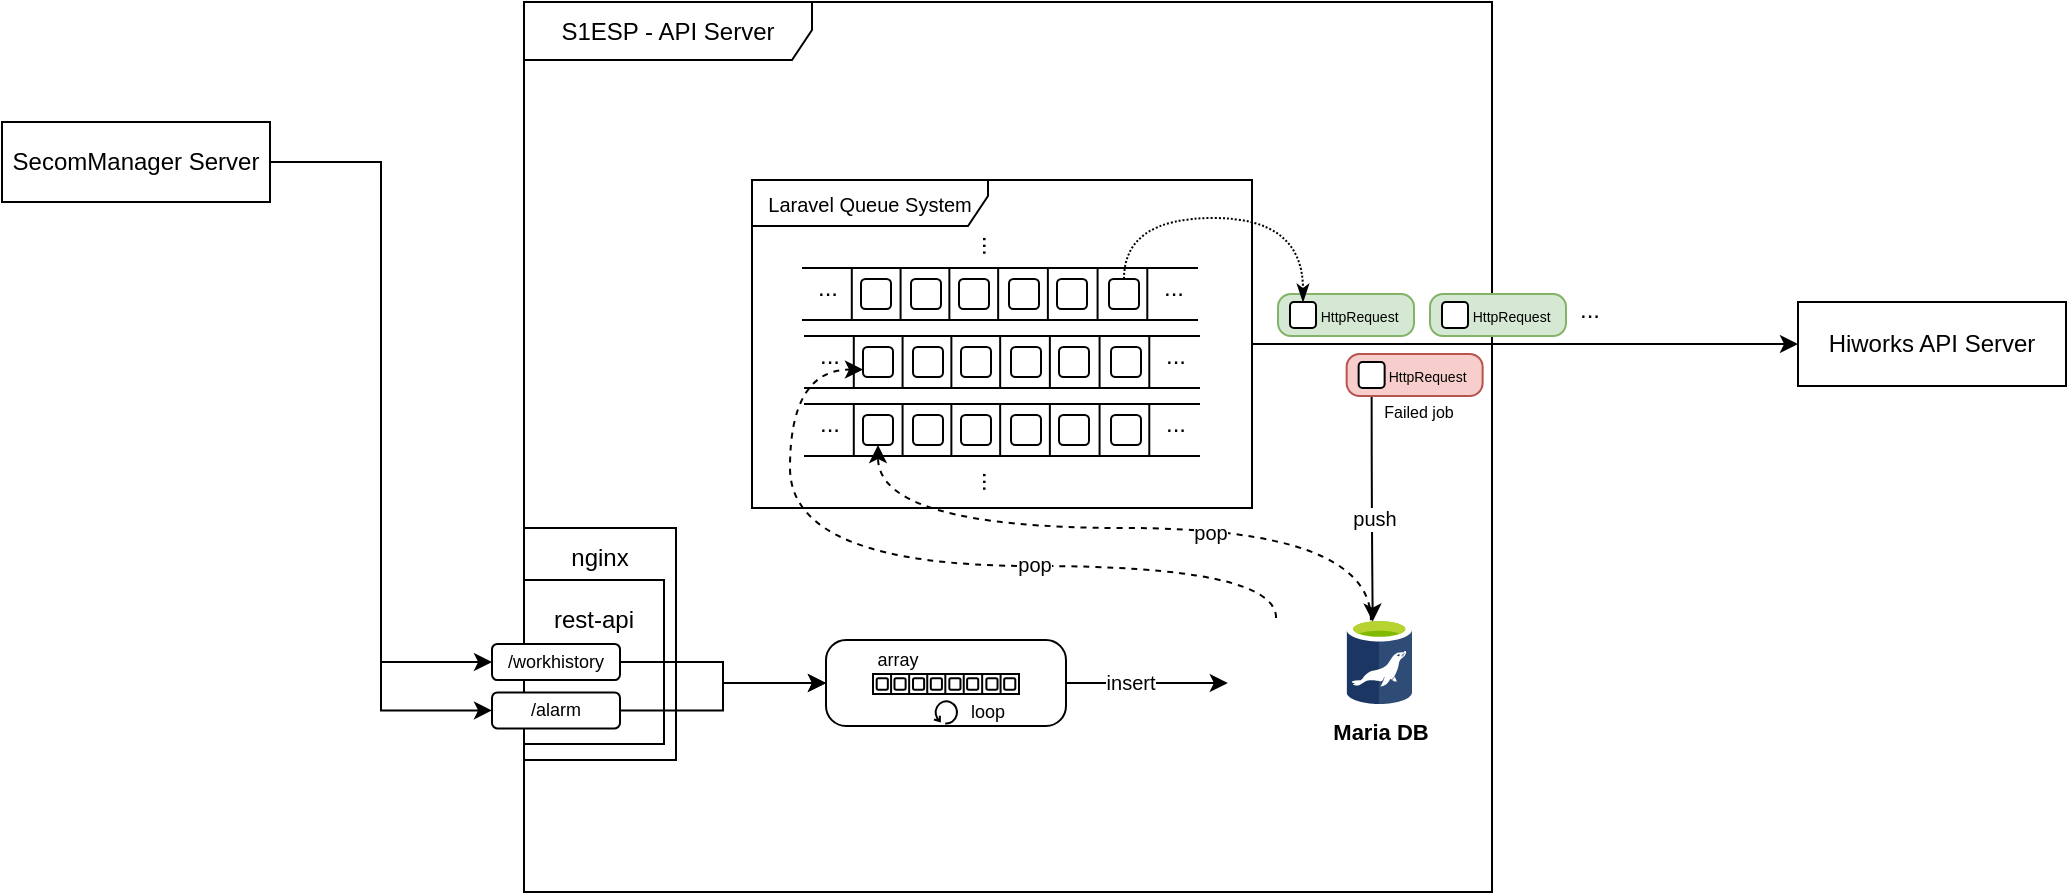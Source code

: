 <mxfile version="24.0.4" type="github">
  <diagram name="페이지-1" id="lGosDp3T9TM7N0VhiUiF">
    <mxGraphModel dx="989" dy="525" grid="0" gridSize="10" guides="1" tooltips="1" connect="1" arrows="1" fold="1" page="1" pageScale="1" pageWidth="1169" pageHeight="827" math="0" shadow="0">
      <root>
        <mxCell id="0" />
        <mxCell id="1" parent="0" />
        <mxCell id="Lqf84lOBojtRBltQ2In1-2" value="S1ESP - API Server" style="shape=umlFrame;whiteSpace=wrap;html=1;pointerEvents=0;width=144;height=29;" parent="1" vertex="1">
          <mxGeometry x="319" y="170" width="484" height="445" as="geometry" />
        </mxCell>
        <mxCell id="BP6PhcfmehH5XCsykjWn-40" style="edgeStyle=orthogonalEdgeStyle;rounded=0;orthogonalLoop=1;jettySize=auto;html=1;entryX=0;entryY=0.5;entryDx=0;entryDy=0;" edge="1" parent="1" source="Lqf84lOBojtRBltQ2In1-3" target="BP6PhcfmehH5XCsykjWn-104">
          <mxGeometry relative="1" as="geometry">
            <mxPoint x="290" y="524" as="targetPoint" />
          </mxGeometry>
        </mxCell>
        <mxCell id="BP6PhcfmehH5XCsykjWn-41" style="edgeStyle=orthogonalEdgeStyle;rounded=0;orthogonalLoop=1;jettySize=auto;html=1;entryX=0;entryY=0.5;entryDx=0;entryDy=0;" edge="1" parent="1" source="Lqf84lOBojtRBltQ2In1-3" target="BP6PhcfmehH5XCsykjWn-103">
          <mxGeometry relative="1" as="geometry">
            <mxPoint x="290" y="496" as="targetPoint" />
          </mxGeometry>
        </mxCell>
        <mxCell id="Lqf84lOBojtRBltQ2In1-3" value="SecomManager Server" style="html=1;whiteSpace=wrap;" parent="1" vertex="1">
          <mxGeometry x="58" y="230" width="134" height="40" as="geometry" />
        </mxCell>
        <mxCell id="Lqf84lOBojtRBltQ2In1-4" value="Hiworks API Server" style="html=1;whiteSpace=wrap;" parent="1" vertex="1">
          <mxGeometry x="956" y="320" width="134" height="42" as="geometry" />
        </mxCell>
        <mxCell id="Lqf84lOBojtRBltQ2In1-8" value="" style="shape=image;verticalLabelPosition=bottom;labelBackgroundColor=default;verticalAlign=top;aspect=fixed;imageAspect=0;image=https://www.opc-router.de/wp-content/uploads/2021/03/mongodb_thumbnail.png;" parent="1" vertex="1">
          <mxGeometry x="670.91" y="478" width="48.33" height="65" as="geometry" />
        </mxCell>
        <mxCell id="Lqf84lOBojtRBltQ2In1-32" value="" style="group" parent="1" vertex="1" connectable="0">
          <mxGeometry x="459.5" y="337" width="197" height="26" as="geometry" />
        </mxCell>
        <mxCell id="Lqf84lOBojtRBltQ2In1-11" value="" style="shape=partialRectangle;whiteSpace=wrap;html=1;left=0;right=0;fillColor=none;" parent="Lqf84lOBojtRBltQ2In1-32" vertex="1">
          <mxGeometry width="97.579" height="26" as="geometry" />
        </mxCell>
        <mxCell id="Lqf84lOBojtRBltQ2In1-24" value="" style="endArrow=none;html=1;rounded=0;entryX=0.25;entryY=0;entryDx=0;entryDy=0;exitX=0.25;exitY=1;exitDx=0;exitDy=0;" parent="Lqf84lOBojtRBltQ2In1-32" source="Lqf84lOBojtRBltQ2In1-11" target="Lqf84lOBojtRBltQ2In1-11" edge="1">
          <mxGeometry width="50" height="50" relative="1" as="geometry">
            <mxPoint x="45.414" y="59.15" as="sourcePoint" />
            <mxPoint x="76.1" y="26.65" as="targetPoint" />
          </mxGeometry>
        </mxCell>
        <mxCell id="Lqf84lOBojtRBltQ2In1-25" value="" style="endArrow=none;html=1;rounded=0;entryX=0.5;entryY=0;entryDx=0;entryDy=0;exitX=0.5;exitY=1;exitDx=0;exitDy=0;" parent="Lqf84lOBojtRBltQ2In1-32" source="Lqf84lOBojtRBltQ2In1-11" target="Lqf84lOBojtRBltQ2In1-11" edge="1">
          <mxGeometry width="50" height="50" relative="1" as="geometry">
            <mxPoint x="48.483" y="32.5" as="sourcePoint" />
            <mxPoint x="48.483" y="-6.5" as="targetPoint" />
          </mxGeometry>
        </mxCell>
        <mxCell id="Lqf84lOBojtRBltQ2In1-26" value="" style="endArrow=none;html=1;rounded=0;entryX=0.75;entryY=0;entryDx=0;entryDy=0;exitX=0.75;exitY=1;exitDx=0;exitDy=0;" parent="Lqf84lOBojtRBltQ2In1-32" source="Lqf84lOBojtRBltQ2In1-11" target="Lqf84lOBojtRBltQ2In1-11" edge="1">
          <mxGeometry width="50" height="50" relative="1" as="geometry">
            <mxPoint x="54.62" y="39" as="sourcePoint" />
            <mxPoint x="54.62" as="targetPoint" />
          </mxGeometry>
        </mxCell>
        <mxCell id="Lqf84lOBojtRBltQ2In1-27" value="" style="shape=partialRectangle;whiteSpace=wrap;html=1;left=0;right=0;fillColor=none;" parent="Lqf84lOBojtRBltQ2In1-32" vertex="1">
          <mxGeometry x="97.579" width="99.421" height="26" as="geometry" />
        </mxCell>
        <mxCell id="Lqf84lOBojtRBltQ2In1-28" value="" style="endArrow=none;html=1;rounded=0;entryX=1;entryY=0;entryDx=0;entryDy=0;exitX=0;exitY=1;exitDx=0;exitDy=0;" parent="Lqf84lOBojtRBltQ2In1-32" source="Lqf84lOBojtRBltQ2In1-27" target="Lqf84lOBojtRBltQ2In1-11" edge="1">
          <mxGeometry width="50" height="50" relative="1" as="geometry">
            <mxPoint x="48.483" y="32.5" as="sourcePoint" />
            <mxPoint x="48.483" y="-6.5" as="targetPoint" />
          </mxGeometry>
        </mxCell>
        <mxCell id="Lqf84lOBojtRBltQ2In1-29" value="" style="endArrow=none;html=1;rounded=0;entryX=0.25;entryY=0;entryDx=0;entryDy=0;exitX=0.25;exitY=1;exitDx=0;exitDy=0;" parent="Lqf84lOBojtRBltQ2In1-32" source="Lqf84lOBojtRBltQ2In1-27" target="Lqf84lOBojtRBltQ2In1-27" edge="1">
          <mxGeometry width="50" height="50" relative="1" as="geometry">
            <mxPoint x="54.62" y="39" as="sourcePoint" />
            <mxPoint x="54.62" as="targetPoint" />
          </mxGeometry>
        </mxCell>
        <mxCell id="Lqf84lOBojtRBltQ2In1-30" value="" style="endArrow=none;html=1;rounded=0;entryX=0.5;entryY=0;entryDx=0;entryDy=0;exitX=0.5;exitY=1;exitDx=0;exitDy=0;" parent="Lqf84lOBojtRBltQ2In1-32" source="Lqf84lOBojtRBltQ2In1-27" target="Lqf84lOBojtRBltQ2In1-27" edge="1">
          <mxGeometry width="50" height="50" relative="1" as="geometry">
            <mxPoint x="60.757" y="45.5" as="sourcePoint" />
            <mxPoint x="60.757" y="6.5" as="targetPoint" />
          </mxGeometry>
        </mxCell>
        <mxCell id="Lqf84lOBojtRBltQ2In1-31" value="" style="endArrow=none;html=1;rounded=0;entryX=0.75;entryY=0;entryDx=0;entryDy=0;exitX=0.75;exitY=1;exitDx=0;exitDy=0;" parent="Lqf84lOBojtRBltQ2In1-32" source="Lqf84lOBojtRBltQ2In1-27" target="Lqf84lOBojtRBltQ2In1-27" edge="1">
          <mxGeometry width="50" height="50" relative="1" as="geometry">
            <mxPoint x="66.894" y="52" as="sourcePoint" />
            <mxPoint x="66.894" y="13" as="targetPoint" />
          </mxGeometry>
        </mxCell>
        <mxCell id="Lqf84lOBojtRBltQ2In1-36" value="" style="rounded=1;whiteSpace=wrap;html=1;" parent="Lqf84lOBojtRBltQ2In1-32" vertex="1">
          <mxGeometry x="78" y="5.5" width="15" height="15" as="geometry" />
        </mxCell>
        <mxCell id="Lqf84lOBojtRBltQ2In1-37" value="" style="rounded=1;whiteSpace=wrap;html=1;" parent="Lqf84lOBojtRBltQ2In1-32" vertex="1">
          <mxGeometry x="29" y="5.5" width="15" height="15" as="geometry" />
        </mxCell>
        <mxCell id="Lqf84lOBojtRBltQ2In1-38" value="" style="rounded=1;whiteSpace=wrap;html=1;" parent="Lqf84lOBojtRBltQ2In1-32" vertex="1">
          <mxGeometry x="54" y="5.5" width="15" height="15" as="geometry" />
        </mxCell>
        <mxCell id="Lqf84lOBojtRBltQ2In1-39" value="" style="rounded=1;whiteSpace=wrap;html=1;" parent="Lqf84lOBojtRBltQ2In1-32" vertex="1">
          <mxGeometry x="103" y="5.5" width="15" height="15" as="geometry" />
        </mxCell>
        <mxCell id="Lqf84lOBojtRBltQ2In1-40" value="" style="rounded=1;whiteSpace=wrap;html=1;" parent="Lqf84lOBojtRBltQ2In1-32" vertex="1">
          <mxGeometry x="127" y="5.5" width="15" height="15" as="geometry" />
        </mxCell>
        <mxCell id="Lqf84lOBojtRBltQ2In1-41" value="" style="rounded=1;whiteSpace=wrap;html=1;" parent="Lqf84lOBojtRBltQ2In1-32" vertex="1">
          <mxGeometry x="153" y="5.5" width="15" height="15" as="geometry" />
        </mxCell>
        <mxCell id="Lqf84lOBojtRBltQ2In1-43" value="..." style="text;html=1;align=center;verticalAlign=bottom;whiteSpace=wrap;rounded=0;" parent="Lqf84lOBojtRBltQ2In1-32" vertex="1">
          <mxGeometry x="6" y="6.75" width="12" height="12.5" as="geometry" />
        </mxCell>
        <mxCell id="Lqf84lOBojtRBltQ2In1-44" value="..." style="text;html=1;align=center;verticalAlign=bottom;whiteSpace=wrap;rounded=0;" parent="Lqf84lOBojtRBltQ2In1-32" vertex="1">
          <mxGeometry x="179" y="6.75" width="12" height="12.5" as="geometry" />
        </mxCell>
        <mxCell id="BP6PhcfmehH5XCsykjWn-3" value="&lt;div&gt;&lt;span style=&quot;background-color: initial;&quot;&gt;nginx&lt;/span&gt;&lt;/div&gt;&lt;div&gt;&lt;span style=&quot;background-color: initial;&quot;&gt;&lt;br&gt;&lt;/span&gt;&lt;/div&gt;&lt;div&gt;&lt;span style=&quot;background-color: initial;&quot;&gt;&lt;br&gt;&lt;/span&gt;&lt;/div&gt;&lt;div&gt;&lt;span style=&quot;background-color: initial;&quot;&gt;&lt;br&gt;&lt;/span&gt;&lt;/div&gt;&lt;div&gt;&lt;span style=&quot;background-color: initial;&quot;&gt;&lt;br&gt;&lt;/span&gt;&lt;/div&gt;&lt;div&gt;&lt;span style=&quot;background-color: initial;&quot;&gt;&lt;br&gt;&lt;/span&gt;&lt;/div&gt;&lt;div&gt;&lt;br&gt;&lt;/div&gt;" style="rounded=0;whiteSpace=wrap;html=1;" vertex="1" parent="1">
          <mxGeometry x="319" y="433" width="76" height="116" as="geometry" />
        </mxCell>
        <mxCell id="BP6PhcfmehH5XCsykjWn-5" value="&lt;div&gt;&lt;span style=&quot;background-color: initial;&quot;&gt;rest-api&lt;/span&gt;&lt;/div&gt;&lt;div&gt;&lt;span style=&quot;background-color: initial;&quot;&gt;&lt;br&gt;&lt;/span&gt;&lt;/div&gt;&lt;div&gt;&lt;span style=&quot;background-color: initial;&quot;&gt;&lt;br&gt;&lt;/span&gt;&lt;/div&gt;&lt;div&gt;&lt;span style=&quot;background-color: initial;&quot;&gt;&lt;br&gt;&lt;/span&gt;&lt;/div&gt;" style="rounded=0;whiteSpace=wrap;html=1;" vertex="1" parent="1">
          <mxGeometry x="319" y="459" width="70" height="82" as="geometry" />
        </mxCell>
        <mxCell id="BP6PhcfmehH5XCsykjWn-42" value="" style="group" vertex="1" connectable="0" parent="1">
          <mxGeometry x="458.5" y="303" width="197" height="26" as="geometry" />
        </mxCell>
        <mxCell id="BP6PhcfmehH5XCsykjWn-43" value="" style="shape=partialRectangle;whiteSpace=wrap;html=1;left=0;right=0;fillColor=none;" vertex="1" parent="BP6PhcfmehH5XCsykjWn-42">
          <mxGeometry width="97.579" height="26" as="geometry" />
        </mxCell>
        <mxCell id="BP6PhcfmehH5XCsykjWn-44" value="" style="endArrow=none;html=1;rounded=0;entryX=0.25;entryY=0;entryDx=0;entryDy=0;exitX=0.25;exitY=1;exitDx=0;exitDy=0;" edge="1" parent="BP6PhcfmehH5XCsykjWn-42" source="BP6PhcfmehH5XCsykjWn-43" target="BP6PhcfmehH5XCsykjWn-43">
          <mxGeometry width="50" height="50" relative="1" as="geometry">
            <mxPoint x="45.414" y="59.15" as="sourcePoint" />
            <mxPoint x="76.1" y="26.65" as="targetPoint" />
          </mxGeometry>
        </mxCell>
        <mxCell id="BP6PhcfmehH5XCsykjWn-45" value="" style="endArrow=none;html=1;rounded=0;entryX=0.5;entryY=0;entryDx=0;entryDy=0;exitX=0.5;exitY=1;exitDx=0;exitDy=0;" edge="1" parent="BP6PhcfmehH5XCsykjWn-42" source="BP6PhcfmehH5XCsykjWn-43" target="BP6PhcfmehH5XCsykjWn-43">
          <mxGeometry width="50" height="50" relative="1" as="geometry">
            <mxPoint x="48.483" y="32.5" as="sourcePoint" />
            <mxPoint x="48.483" y="-6.5" as="targetPoint" />
          </mxGeometry>
        </mxCell>
        <mxCell id="BP6PhcfmehH5XCsykjWn-46" value="" style="endArrow=none;html=1;rounded=0;entryX=0.75;entryY=0;entryDx=0;entryDy=0;exitX=0.75;exitY=1;exitDx=0;exitDy=0;" edge="1" parent="BP6PhcfmehH5XCsykjWn-42" source="BP6PhcfmehH5XCsykjWn-43" target="BP6PhcfmehH5XCsykjWn-43">
          <mxGeometry width="50" height="50" relative="1" as="geometry">
            <mxPoint x="54.62" y="39" as="sourcePoint" />
            <mxPoint x="54.62" as="targetPoint" />
          </mxGeometry>
        </mxCell>
        <mxCell id="BP6PhcfmehH5XCsykjWn-47" value="" style="shape=partialRectangle;whiteSpace=wrap;html=1;left=0;right=0;fillColor=none;" vertex="1" parent="BP6PhcfmehH5XCsykjWn-42">
          <mxGeometry x="97.579" width="99.421" height="26" as="geometry" />
        </mxCell>
        <mxCell id="BP6PhcfmehH5XCsykjWn-48" value="" style="endArrow=none;html=1;rounded=0;entryX=1;entryY=0;entryDx=0;entryDy=0;exitX=0;exitY=1;exitDx=0;exitDy=0;" edge="1" parent="BP6PhcfmehH5XCsykjWn-42" source="BP6PhcfmehH5XCsykjWn-47" target="BP6PhcfmehH5XCsykjWn-43">
          <mxGeometry width="50" height="50" relative="1" as="geometry">
            <mxPoint x="48.483" y="32.5" as="sourcePoint" />
            <mxPoint x="48.483" y="-6.5" as="targetPoint" />
          </mxGeometry>
        </mxCell>
        <mxCell id="BP6PhcfmehH5XCsykjWn-49" value="" style="endArrow=none;html=1;rounded=0;entryX=0.25;entryY=0;entryDx=0;entryDy=0;exitX=0.25;exitY=1;exitDx=0;exitDy=0;" edge="1" parent="BP6PhcfmehH5XCsykjWn-42" source="BP6PhcfmehH5XCsykjWn-47" target="BP6PhcfmehH5XCsykjWn-47">
          <mxGeometry width="50" height="50" relative="1" as="geometry">
            <mxPoint x="54.62" y="39" as="sourcePoint" />
            <mxPoint x="54.62" as="targetPoint" />
          </mxGeometry>
        </mxCell>
        <mxCell id="BP6PhcfmehH5XCsykjWn-50" value="" style="endArrow=none;html=1;rounded=0;entryX=0.5;entryY=0;entryDx=0;entryDy=0;exitX=0.5;exitY=1;exitDx=0;exitDy=0;" edge="1" parent="BP6PhcfmehH5XCsykjWn-42" source="BP6PhcfmehH5XCsykjWn-47" target="BP6PhcfmehH5XCsykjWn-47">
          <mxGeometry width="50" height="50" relative="1" as="geometry">
            <mxPoint x="60.757" y="45.5" as="sourcePoint" />
            <mxPoint x="60.757" y="6.5" as="targetPoint" />
          </mxGeometry>
        </mxCell>
        <mxCell id="BP6PhcfmehH5XCsykjWn-51" value="" style="endArrow=none;html=1;rounded=0;entryX=0.75;entryY=0;entryDx=0;entryDy=0;exitX=0.75;exitY=1;exitDx=0;exitDy=0;" edge="1" parent="BP6PhcfmehH5XCsykjWn-42" source="BP6PhcfmehH5XCsykjWn-47" target="BP6PhcfmehH5XCsykjWn-47">
          <mxGeometry width="50" height="50" relative="1" as="geometry">
            <mxPoint x="66.894" y="52" as="sourcePoint" />
            <mxPoint x="66.894" y="13" as="targetPoint" />
          </mxGeometry>
        </mxCell>
        <mxCell id="BP6PhcfmehH5XCsykjWn-52" value="" style="rounded=1;whiteSpace=wrap;html=1;" vertex="1" parent="BP6PhcfmehH5XCsykjWn-42">
          <mxGeometry x="78" y="5.5" width="15" height="15" as="geometry" />
        </mxCell>
        <mxCell id="BP6PhcfmehH5XCsykjWn-53" value="" style="rounded=1;whiteSpace=wrap;html=1;" vertex="1" parent="BP6PhcfmehH5XCsykjWn-42">
          <mxGeometry x="29" y="5.5" width="15" height="15" as="geometry" />
        </mxCell>
        <mxCell id="BP6PhcfmehH5XCsykjWn-54" value="" style="rounded=1;whiteSpace=wrap;html=1;" vertex="1" parent="BP6PhcfmehH5XCsykjWn-42">
          <mxGeometry x="54" y="5.5" width="15" height="15" as="geometry" />
        </mxCell>
        <mxCell id="BP6PhcfmehH5XCsykjWn-55" value="" style="rounded=1;whiteSpace=wrap;html=1;" vertex="1" parent="BP6PhcfmehH5XCsykjWn-42">
          <mxGeometry x="103" y="5.5" width="15" height="15" as="geometry" />
        </mxCell>
        <mxCell id="BP6PhcfmehH5XCsykjWn-56" value="" style="rounded=1;whiteSpace=wrap;html=1;" vertex="1" parent="BP6PhcfmehH5XCsykjWn-42">
          <mxGeometry x="127" y="5.5" width="15" height="15" as="geometry" />
        </mxCell>
        <mxCell id="BP6PhcfmehH5XCsykjWn-57" value="" style="rounded=1;whiteSpace=wrap;html=1;" vertex="1" parent="BP6PhcfmehH5XCsykjWn-42">
          <mxGeometry x="153" y="5.5" width="15" height="15" as="geometry" />
        </mxCell>
        <mxCell id="BP6PhcfmehH5XCsykjWn-58" value="..." style="text;html=1;align=center;verticalAlign=bottom;whiteSpace=wrap;rounded=0;" vertex="1" parent="BP6PhcfmehH5XCsykjWn-42">
          <mxGeometry x="6" y="6.75" width="12" height="12.5" as="geometry" />
        </mxCell>
        <mxCell id="BP6PhcfmehH5XCsykjWn-59" value="..." style="text;html=1;align=center;verticalAlign=bottom;whiteSpace=wrap;rounded=0;" vertex="1" parent="BP6PhcfmehH5XCsykjWn-42">
          <mxGeometry x="179" y="6.75" width="12" height="12.5" as="geometry" />
        </mxCell>
        <mxCell id="BP6PhcfmehH5XCsykjWn-128" style="edgeStyle=orthogonalEdgeStyle;rounded=0;orthogonalLoop=1;jettySize=auto;html=1;entryX=0;entryY=0.5;entryDx=0;entryDy=0;" edge="1" parent="1" source="BP6PhcfmehH5XCsykjWn-80" target="Lqf84lOBojtRBltQ2In1-4">
          <mxGeometry relative="1" as="geometry" />
        </mxCell>
        <mxCell id="BP6PhcfmehH5XCsykjWn-80" value="&lt;font style=&quot;font-size: 10px;&quot;&gt;Laravel Queue System&lt;/font&gt;" style="shape=umlFrame;whiteSpace=wrap;html=1;pointerEvents=0;width=118;height=23;" vertex="1" parent="1">
          <mxGeometry x="433" y="259" width="250" height="164" as="geometry" />
        </mxCell>
        <mxCell id="BP6PhcfmehH5XCsykjWn-81" value="" style="group" vertex="1" connectable="0" parent="1">
          <mxGeometry x="459.5" y="371" width="197" height="26" as="geometry" />
        </mxCell>
        <mxCell id="BP6PhcfmehH5XCsykjWn-82" value="" style="shape=partialRectangle;whiteSpace=wrap;html=1;left=0;right=0;fillColor=none;" vertex="1" parent="BP6PhcfmehH5XCsykjWn-81">
          <mxGeometry width="97.579" height="26" as="geometry" />
        </mxCell>
        <mxCell id="BP6PhcfmehH5XCsykjWn-83" value="" style="endArrow=none;html=1;rounded=0;entryX=0.25;entryY=0;entryDx=0;entryDy=0;exitX=0.25;exitY=1;exitDx=0;exitDy=0;" edge="1" parent="BP6PhcfmehH5XCsykjWn-81" source="BP6PhcfmehH5XCsykjWn-82" target="BP6PhcfmehH5XCsykjWn-82">
          <mxGeometry width="50" height="50" relative="1" as="geometry">
            <mxPoint x="45.414" y="59.15" as="sourcePoint" />
            <mxPoint x="76.1" y="26.65" as="targetPoint" />
          </mxGeometry>
        </mxCell>
        <mxCell id="BP6PhcfmehH5XCsykjWn-84" value="" style="endArrow=none;html=1;rounded=0;entryX=0.5;entryY=0;entryDx=0;entryDy=0;exitX=0.5;exitY=1;exitDx=0;exitDy=0;" edge="1" parent="BP6PhcfmehH5XCsykjWn-81" source="BP6PhcfmehH5XCsykjWn-82" target="BP6PhcfmehH5XCsykjWn-82">
          <mxGeometry width="50" height="50" relative="1" as="geometry">
            <mxPoint x="48.483" y="32.5" as="sourcePoint" />
            <mxPoint x="48.483" y="-6.5" as="targetPoint" />
          </mxGeometry>
        </mxCell>
        <mxCell id="BP6PhcfmehH5XCsykjWn-85" value="" style="endArrow=none;html=1;rounded=0;entryX=0.75;entryY=0;entryDx=0;entryDy=0;exitX=0.75;exitY=1;exitDx=0;exitDy=0;" edge="1" parent="BP6PhcfmehH5XCsykjWn-81" source="BP6PhcfmehH5XCsykjWn-82" target="BP6PhcfmehH5XCsykjWn-82">
          <mxGeometry width="50" height="50" relative="1" as="geometry">
            <mxPoint x="54.62" y="39" as="sourcePoint" />
            <mxPoint x="54.62" as="targetPoint" />
          </mxGeometry>
        </mxCell>
        <mxCell id="BP6PhcfmehH5XCsykjWn-86" value="" style="shape=partialRectangle;whiteSpace=wrap;html=1;left=0;right=0;fillColor=none;" vertex="1" parent="BP6PhcfmehH5XCsykjWn-81">
          <mxGeometry x="97.579" width="99.421" height="26" as="geometry" />
        </mxCell>
        <mxCell id="BP6PhcfmehH5XCsykjWn-87" value="" style="endArrow=none;html=1;rounded=0;entryX=1;entryY=0;entryDx=0;entryDy=0;exitX=0;exitY=1;exitDx=0;exitDy=0;" edge="1" parent="BP6PhcfmehH5XCsykjWn-81" source="BP6PhcfmehH5XCsykjWn-86" target="BP6PhcfmehH5XCsykjWn-82">
          <mxGeometry width="50" height="50" relative="1" as="geometry">
            <mxPoint x="48.483" y="32.5" as="sourcePoint" />
            <mxPoint x="48.483" y="-6.5" as="targetPoint" />
          </mxGeometry>
        </mxCell>
        <mxCell id="BP6PhcfmehH5XCsykjWn-88" value="" style="endArrow=none;html=1;rounded=0;entryX=0.25;entryY=0;entryDx=0;entryDy=0;exitX=0.25;exitY=1;exitDx=0;exitDy=0;" edge="1" parent="BP6PhcfmehH5XCsykjWn-81" source="BP6PhcfmehH5XCsykjWn-86" target="BP6PhcfmehH5XCsykjWn-86">
          <mxGeometry width="50" height="50" relative="1" as="geometry">
            <mxPoint x="54.62" y="39" as="sourcePoint" />
            <mxPoint x="54.62" as="targetPoint" />
          </mxGeometry>
        </mxCell>
        <mxCell id="BP6PhcfmehH5XCsykjWn-89" value="" style="endArrow=none;html=1;rounded=0;entryX=0.5;entryY=0;entryDx=0;entryDy=0;exitX=0.5;exitY=1;exitDx=0;exitDy=0;" edge="1" parent="BP6PhcfmehH5XCsykjWn-81" source="BP6PhcfmehH5XCsykjWn-86" target="BP6PhcfmehH5XCsykjWn-86">
          <mxGeometry width="50" height="50" relative="1" as="geometry">
            <mxPoint x="60.757" y="45.5" as="sourcePoint" />
            <mxPoint x="60.757" y="6.5" as="targetPoint" />
          </mxGeometry>
        </mxCell>
        <mxCell id="BP6PhcfmehH5XCsykjWn-90" value="" style="endArrow=none;html=1;rounded=0;entryX=0.75;entryY=0;entryDx=0;entryDy=0;exitX=0.75;exitY=1;exitDx=0;exitDy=0;" edge="1" parent="BP6PhcfmehH5XCsykjWn-81" source="BP6PhcfmehH5XCsykjWn-86" target="BP6PhcfmehH5XCsykjWn-86">
          <mxGeometry width="50" height="50" relative="1" as="geometry">
            <mxPoint x="66.894" y="52" as="sourcePoint" />
            <mxPoint x="66.894" y="13" as="targetPoint" />
          </mxGeometry>
        </mxCell>
        <mxCell id="BP6PhcfmehH5XCsykjWn-91" value="" style="rounded=1;whiteSpace=wrap;html=1;" vertex="1" parent="BP6PhcfmehH5XCsykjWn-81">
          <mxGeometry x="78" y="5.5" width="15" height="15" as="geometry" />
        </mxCell>
        <mxCell id="BP6PhcfmehH5XCsykjWn-92" value="" style="rounded=1;whiteSpace=wrap;html=1;" vertex="1" parent="BP6PhcfmehH5XCsykjWn-81">
          <mxGeometry x="29" y="5.5" width="15" height="15" as="geometry" />
        </mxCell>
        <mxCell id="BP6PhcfmehH5XCsykjWn-93" value="" style="rounded=1;whiteSpace=wrap;html=1;" vertex="1" parent="BP6PhcfmehH5XCsykjWn-81">
          <mxGeometry x="54" y="5.5" width="15" height="15" as="geometry" />
        </mxCell>
        <mxCell id="BP6PhcfmehH5XCsykjWn-94" value="" style="rounded=1;whiteSpace=wrap;html=1;" vertex="1" parent="BP6PhcfmehH5XCsykjWn-81">
          <mxGeometry x="103" y="5.5" width="15" height="15" as="geometry" />
        </mxCell>
        <mxCell id="BP6PhcfmehH5XCsykjWn-95" value="" style="rounded=1;whiteSpace=wrap;html=1;" vertex="1" parent="BP6PhcfmehH5XCsykjWn-81">
          <mxGeometry x="127" y="5.5" width="15" height="15" as="geometry" />
        </mxCell>
        <mxCell id="BP6PhcfmehH5XCsykjWn-96" value="&lt;span style=&quot;color: rgba(0, 0, 0, 0); font-family: monospace; font-size: 0px; text-align: start; text-wrap: nowrap;&quot;&gt;%3CmxGraphModel%3E%3Croot%3E%3CmxCell%20id%3D%220%22%2F%3E%3CmxCell%20id%3D%221%22%20parent%3D%220%22%2F%3E%3CmxCell%20id%3D%222%22%20value%3D%22%26lt%3Bfont%20style%3D%26quot%3Bfont-size%3A%209px%3B%26quot%3B%26gt%3Barray%26lt%3B%2Ffont%26gt%3B%22%20style%3D%22text%3Bhtml%3D1%3Balign%3Dcenter%3BverticalAlign%3Dmiddle%3BwhiteSpace%3Dwrap%3Brounded%3D0%3B%22%20vertex%3D%221%22%20parent%3D%221%22%3E%3CmxGeometry%20x%3D%22486%22%20y%3D%22507.0%22%20width%3D%2242%22%20height%3D%2210%22%20as%3D%22geometry%22%2F%3E%3C%2FmxCell%3E%3C%2Froot%3E%3C%2FmxGraphModel%3E&lt;/span&gt;" style="rounded=1;whiteSpace=wrap;html=1;" vertex="1" parent="BP6PhcfmehH5XCsykjWn-81">
          <mxGeometry x="153" y="5.5" width="15" height="15" as="geometry" />
        </mxCell>
        <mxCell id="BP6PhcfmehH5XCsykjWn-97" value="..." style="text;html=1;align=center;verticalAlign=bottom;whiteSpace=wrap;rounded=0;" vertex="1" parent="BP6PhcfmehH5XCsykjWn-81">
          <mxGeometry x="6" y="6.75" width="12" height="12.5" as="geometry" />
        </mxCell>
        <mxCell id="BP6PhcfmehH5XCsykjWn-98" value="..." style="text;html=1;align=center;verticalAlign=bottom;whiteSpace=wrap;rounded=0;" vertex="1" parent="BP6PhcfmehH5XCsykjWn-81">
          <mxGeometry x="179" y="6.75" width="12" height="12.5" as="geometry" />
        </mxCell>
        <mxCell id="BP6PhcfmehH5XCsykjWn-99" value="..." style="text;html=1;align=center;verticalAlign=bottom;whiteSpace=wrap;rounded=0;rotation=90;" vertex="1" parent="1">
          <mxGeometry x="543.58" y="404" width="12" height="12.5" as="geometry" />
        </mxCell>
        <mxCell id="BP6PhcfmehH5XCsykjWn-100" value="..." style="text;html=1;align=center;verticalAlign=bottom;whiteSpace=wrap;rounded=0;rotation=90;" vertex="1" parent="1">
          <mxGeometry x="543.58" y="286" width="12" height="12.5" as="geometry" />
        </mxCell>
        <mxCell id="BP6PhcfmehH5XCsykjWn-103" value="/workhistory" style="rounded=1;whiteSpace=wrap;html=1;fontSize=9;" vertex="1" parent="1">
          <mxGeometry x="303" y="491" width="64" height="18" as="geometry" />
        </mxCell>
        <mxCell id="BP6PhcfmehH5XCsykjWn-104" value="/alarm" style="rounded=1;whiteSpace=wrap;html=1;fontSize=9;" vertex="1" parent="1">
          <mxGeometry x="303" y="515.2" width="64" height="18" as="geometry" />
        </mxCell>
        <mxCell id="BP6PhcfmehH5XCsykjWn-115" style="edgeStyle=orthogonalEdgeStyle;rounded=0;orthogonalLoop=1;jettySize=auto;html=1;entryX=0;entryY=0.5;entryDx=0;entryDy=0;" edge="1" parent="1" source="BP6PhcfmehH5XCsykjWn-110" target="Lqf84lOBojtRBltQ2In1-8">
          <mxGeometry relative="1" as="geometry" />
        </mxCell>
        <mxCell id="BP6PhcfmehH5XCsykjWn-117" value="insert" style="edgeLabel;html=1;align=center;verticalAlign=middle;resizable=0;points=[];fontSize=10;" vertex="1" connectable="0" parent="BP6PhcfmehH5XCsykjWn-115">
          <mxGeometry x="-0.205" y="1" relative="1" as="geometry">
            <mxPoint as="offset" />
          </mxGeometry>
        </mxCell>
        <mxCell id="BP6PhcfmehH5XCsykjWn-110" value="" style="points=[[0.25,0,0],[0.5,0,0],[0.75,0,0],[1,0.25,0],[1,0.5,0],[1,0.75,0],[0.75,1,0],[0.5,1,0],[0.25,1,0],[0,0.75,0],[0,0.5,0],[0,0.25,0]];shape=mxgraph.bpmn.task;whiteSpace=wrap;rectStyle=rounded;size=10;html=1;container=1;expand=0;collapsible=0;taskMarker=abstract;isLoopStandard=1;" vertex="1" parent="1">
          <mxGeometry x="470" y="489" width="120" height="43" as="geometry" />
        </mxCell>
        <mxCell id="BP6PhcfmehH5XCsykjWn-15" value="" style="group" vertex="1" connectable="0" parent="BP6PhcfmehH5XCsykjWn-110">
          <mxGeometry x="23.5" y="16.97" width="73" height="10" as="geometry" />
        </mxCell>
        <mxCell id="BP6PhcfmehH5XCsykjWn-16" value="" style="shape=partialRectangle;whiteSpace=wrap;html=1;left=0;right=0;fillColor=none;" vertex="1" parent="BP6PhcfmehH5XCsykjWn-15">
          <mxGeometry width="36.159" height="10" as="geometry" />
        </mxCell>
        <mxCell id="BP6PhcfmehH5XCsykjWn-17" value="" style="endArrow=none;html=1;rounded=0;entryX=0.25;entryY=0;entryDx=0;entryDy=0;exitX=0.25;exitY=1;exitDx=0;exitDy=0;" edge="1" parent="BP6PhcfmehH5XCsykjWn-15" source="BP6PhcfmehH5XCsykjWn-16" target="BP6PhcfmehH5XCsykjWn-16">
          <mxGeometry width="50" height="50" relative="1" as="geometry">
            <mxPoint x="16.829" y="22.75" as="sourcePoint" />
            <mxPoint x="28.199" y="10.25" as="targetPoint" />
          </mxGeometry>
        </mxCell>
        <mxCell id="BP6PhcfmehH5XCsykjWn-18" value="" style="endArrow=none;html=1;rounded=0;entryX=0.5;entryY=0;entryDx=0;entryDy=0;exitX=0.5;exitY=1;exitDx=0;exitDy=0;" edge="1" parent="BP6PhcfmehH5XCsykjWn-15" source="BP6PhcfmehH5XCsykjWn-16" target="BP6PhcfmehH5XCsykjWn-16">
          <mxGeometry width="50" height="50" relative="1" as="geometry">
            <mxPoint x="17.966" y="12.5" as="sourcePoint" />
            <mxPoint x="17.966" y="-2.5" as="targetPoint" />
          </mxGeometry>
        </mxCell>
        <mxCell id="BP6PhcfmehH5XCsykjWn-19" value="" style="endArrow=none;html=1;rounded=0;entryX=0.75;entryY=0;entryDx=0;entryDy=0;exitX=0.75;exitY=1;exitDx=0;exitDy=0;" edge="1" parent="BP6PhcfmehH5XCsykjWn-15" source="BP6PhcfmehH5XCsykjWn-16" target="BP6PhcfmehH5XCsykjWn-16">
          <mxGeometry width="50" height="50" relative="1" as="geometry">
            <mxPoint x="20.24" y="15" as="sourcePoint" />
            <mxPoint x="20.24" as="targetPoint" />
          </mxGeometry>
        </mxCell>
        <mxCell id="BP6PhcfmehH5XCsykjWn-20" value="" style="shape=partialRectangle;whiteSpace=wrap;html=1;left=0;right=0;fillColor=none;" vertex="1" parent="BP6PhcfmehH5XCsykjWn-15">
          <mxGeometry x="36.159" width="36.841" height="10" as="geometry" />
        </mxCell>
        <mxCell id="BP6PhcfmehH5XCsykjWn-21" value="" style="endArrow=none;html=1;rounded=0;entryX=1;entryY=0;entryDx=0;entryDy=0;exitX=0;exitY=1;exitDx=0;exitDy=0;" edge="1" parent="BP6PhcfmehH5XCsykjWn-15" source="BP6PhcfmehH5XCsykjWn-20" target="BP6PhcfmehH5XCsykjWn-16">
          <mxGeometry width="50" height="50" relative="1" as="geometry">
            <mxPoint x="17.966" y="12.5" as="sourcePoint" />
            <mxPoint x="17.966" y="-2.5" as="targetPoint" />
          </mxGeometry>
        </mxCell>
        <mxCell id="BP6PhcfmehH5XCsykjWn-22" value="" style="endArrow=none;html=1;rounded=0;entryX=0.25;entryY=0;entryDx=0;entryDy=0;exitX=0.25;exitY=1;exitDx=0;exitDy=0;" edge="1" parent="BP6PhcfmehH5XCsykjWn-15" source="BP6PhcfmehH5XCsykjWn-20" target="BP6PhcfmehH5XCsykjWn-20">
          <mxGeometry width="50" height="50" relative="1" as="geometry">
            <mxPoint x="20.24" y="15" as="sourcePoint" />
            <mxPoint x="20.24" as="targetPoint" />
          </mxGeometry>
        </mxCell>
        <mxCell id="BP6PhcfmehH5XCsykjWn-23" value="" style="endArrow=none;html=1;rounded=0;entryX=0.5;entryY=0;entryDx=0;entryDy=0;exitX=0.5;exitY=1;exitDx=0;exitDy=0;" edge="1" parent="BP6PhcfmehH5XCsykjWn-15" source="BP6PhcfmehH5XCsykjWn-20" target="BP6PhcfmehH5XCsykjWn-20">
          <mxGeometry width="50" height="50" relative="1" as="geometry">
            <mxPoint x="22.514" y="17.5" as="sourcePoint" />
            <mxPoint x="22.514" y="2.5" as="targetPoint" />
          </mxGeometry>
        </mxCell>
        <mxCell id="BP6PhcfmehH5XCsykjWn-24" value="" style="endArrow=none;html=1;rounded=0;entryX=0.75;entryY=0;entryDx=0;entryDy=0;exitX=0.75;exitY=1;exitDx=0;exitDy=0;" edge="1" parent="BP6PhcfmehH5XCsykjWn-15" source="BP6PhcfmehH5XCsykjWn-20" target="BP6PhcfmehH5XCsykjWn-20">
          <mxGeometry width="50" height="50" relative="1" as="geometry">
            <mxPoint x="24.788" y="20" as="sourcePoint" />
            <mxPoint x="24.788" y="5" as="targetPoint" />
          </mxGeometry>
        </mxCell>
        <mxCell id="BP6PhcfmehH5XCsykjWn-25" value="" style="rounded=1;whiteSpace=wrap;html=1;" vertex="1" parent="BP6PhcfmehH5XCsykjWn-15">
          <mxGeometry x="28.904" y="2.115" width="5.558" height="5.769" as="geometry" />
        </mxCell>
        <mxCell id="BP6PhcfmehH5XCsykjWn-26" value="" style="rounded=1;whiteSpace=wrap;html=1;" vertex="1" parent="BP6PhcfmehH5XCsykjWn-15">
          <mxGeometry x="10.746" y="2.115" width="5.558" height="5.769" as="geometry" />
        </mxCell>
        <mxCell id="BP6PhcfmehH5XCsykjWn-27" value="" style="rounded=1;whiteSpace=wrap;html=1;" vertex="1" parent="BP6PhcfmehH5XCsykjWn-15">
          <mxGeometry x="20.01" y="2.115" width="5.558" height="5.769" as="geometry" />
        </mxCell>
        <mxCell id="BP6PhcfmehH5XCsykjWn-28" value="" style="rounded=1;whiteSpace=wrap;html=1;" vertex="1" parent="BP6PhcfmehH5XCsykjWn-15">
          <mxGeometry x="38.168" y="2.115" width="5.558" height="5.769" as="geometry" />
        </mxCell>
        <mxCell id="BP6PhcfmehH5XCsykjWn-29" value="" style="rounded=1;whiteSpace=wrap;html=1;" vertex="1" parent="BP6PhcfmehH5XCsykjWn-15">
          <mxGeometry x="47.061" y="2.115" width="5.558" height="5.769" as="geometry" />
        </mxCell>
        <mxCell id="BP6PhcfmehH5XCsykjWn-30" value="" style="rounded=1;whiteSpace=wrap;html=1;" vertex="1" parent="BP6PhcfmehH5XCsykjWn-15">
          <mxGeometry x="56.695" y="2.115" width="5.558" height="5.769" as="geometry" />
        </mxCell>
        <mxCell id="BP6PhcfmehH5XCsykjWn-34" value="" style="endArrow=none;html=1;rounded=0;entryX=0;entryY=0;entryDx=0;entryDy=0;exitX=0;exitY=1;exitDx=0;exitDy=0;" edge="1" parent="BP6PhcfmehH5XCsykjWn-15" source="BP6PhcfmehH5XCsykjWn-16" target="BP6PhcfmehH5XCsykjWn-16">
          <mxGeometry width="50" height="50" relative="1" as="geometry">
            <mxPoint x="12.599" y="13.846" as="sourcePoint" />
            <mxPoint x="12.599" y="3.846" as="targetPoint" />
          </mxGeometry>
        </mxCell>
        <mxCell id="BP6PhcfmehH5XCsykjWn-35" value="" style="endArrow=none;html=1;rounded=0;entryX=1;entryY=0;entryDx=0;entryDy=0;exitX=1;exitY=1;exitDx=0;exitDy=0;" edge="1" parent="BP6PhcfmehH5XCsykjWn-15" source="BP6PhcfmehH5XCsykjWn-20" target="BP6PhcfmehH5XCsykjWn-20">
          <mxGeometry width="50" height="50" relative="1" as="geometry">
            <mxPoint x="16.305" y="17.692" as="sourcePoint" />
            <mxPoint x="16.305" y="7.692" as="targetPoint" />
          </mxGeometry>
        </mxCell>
        <mxCell id="BP6PhcfmehH5XCsykjWn-36" value="" style="rounded=1;whiteSpace=wrap;html=1;" vertex="1" parent="BP6PhcfmehH5XCsykjWn-15">
          <mxGeometry x="1.853" y="2.115" width="5.558" height="5.769" as="geometry" />
        </mxCell>
        <mxCell id="BP6PhcfmehH5XCsykjWn-37" value="" style="rounded=1;whiteSpace=wrap;html=1;" vertex="1" parent="BP6PhcfmehH5XCsykjWn-15">
          <mxGeometry x="65.589" y="2.115" width="5.558" height="5.769" as="geometry" />
        </mxCell>
        <mxCell id="BP6PhcfmehH5XCsykjWn-107" value="&lt;font style=&quot;font-size: 9px;&quot;&gt;array&lt;/font&gt;" style="text;html=1;align=center;verticalAlign=middle;whiteSpace=wrap;rounded=0;" vertex="1" parent="BP6PhcfmehH5XCsykjWn-110">
          <mxGeometry x="15" y="4.3" width="42" height="10" as="geometry" />
        </mxCell>
        <mxCell id="BP6PhcfmehH5XCsykjWn-119" value="&lt;font style=&quot;font-size: 9px;&quot;&gt;loop&lt;/font&gt;" style="text;html=1;align=center;verticalAlign=middle;whiteSpace=wrap;rounded=0;" vertex="1" parent="BP6PhcfmehH5XCsykjWn-110">
          <mxGeometry x="60" y="30.3" width="42" height="10" as="geometry" />
        </mxCell>
        <mxCell id="BP6PhcfmehH5XCsykjWn-114" style="edgeStyle=orthogonalEdgeStyle;rounded=0;orthogonalLoop=1;jettySize=auto;html=1;entryX=0;entryY=0.5;entryDx=0;entryDy=0;entryPerimeter=0;" edge="1" parent="1" source="BP6PhcfmehH5XCsykjWn-104" target="BP6PhcfmehH5XCsykjWn-110">
          <mxGeometry relative="1" as="geometry" />
        </mxCell>
        <mxCell id="BP6PhcfmehH5XCsykjWn-122" value="&lt;font style=&quot;font-size: 7px;&quot;&gt;&amp;nbsp; &amp;nbsp; &amp;nbsp; &amp;nbsp;HttpRequest&lt;/font&gt;" style="rounded=1;whiteSpace=wrap;html=1;arcSize=31;fontSize=8;fillColor=#d5e8d4;strokeColor=#82b366;" vertex="1" parent="1">
          <mxGeometry x="696" y="316" width="68" height="21" as="geometry" />
        </mxCell>
        <mxCell id="BP6PhcfmehH5XCsykjWn-124" style="edgeStyle=orthogonalEdgeStyle;rounded=0;orthogonalLoop=1;jettySize=auto;html=1;entryX=0.5;entryY=0;entryDx=0;entryDy=0;curved=1;exitX=0.5;exitY=0;exitDx=0;exitDy=0;endArrow=classicThin;endFill=1;dashed=1;dashPattern=1 1;" edge="1" parent="1" source="BP6PhcfmehH5XCsykjWn-57" target="BP6PhcfmehH5XCsykjWn-126">
          <mxGeometry relative="1" as="geometry">
            <Array as="points">
              <mxPoint x="619" y="278" />
              <mxPoint x="709" y="278" />
            </Array>
          </mxGeometry>
        </mxCell>
        <mxCell id="BP6PhcfmehH5XCsykjWn-126" value="" style="rounded=1;whiteSpace=wrap;html=1;" vertex="1" parent="1">
          <mxGeometry x="702" y="320" width="13" height="13" as="geometry" />
        </mxCell>
        <mxCell id="BP6PhcfmehH5XCsykjWn-137" value="&lt;font style=&quot;font-size: 7px;&quot;&gt;&amp;nbsp; &amp;nbsp; &amp;nbsp; &amp;nbsp;HttpRequest&lt;/font&gt;" style="rounded=1;whiteSpace=wrap;html=1;arcSize=31;fontSize=8;fillColor=#d5e8d4;strokeColor=#82b366;" vertex="1" parent="1">
          <mxGeometry x="772" y="316" width="68" height="21" as="geometry" />
        </mxCell>
        <mxCell id="BP6PhcfmehH5XCsykjWn-138" value="" style="rounded=1;whiteSpace=wrap;html=1;" vertex="1" parent="1">
          <mxGeometry x="778" y="320" width="13" height="13" as="geometry" />
        </mxCell>
        <mxCell id="BP6PhcfmehH5XCsykjWn-139" value="..." style="text;html=1;align=center;verticalAlign=bottom;whiteSpace=wrap;rounded=0;" vertex="1" parent="1">
          <mxGeometry x="846" y="320.5" width="12" height="12.5" as="geometry" />
        </mxCell>
        <mxCell id="BP6PhcfmehH5XCsykjWn-140" style="edgeStyle=orthogonalEdgeStyle;rounded=0;orthogonalLoop=1;jettySize=auto;html=1;entryX=0;entryY=0.75;entryDx=0;entryDy=0;dashed=1;curved=1;" edge="1" parent="1" source="Lqf84lOBojtRBltQ2In1-8" target="Lqf84lOBojtRBltQ2In1-37">
          <mxGeometry relative="1" as="geometry">
            <Array as="points">
              <mxPoint x="695" y="452" />
              <mxPoint x="452" y="452" />
              <mxPoint x="452" y="354" />
            </Array>
          </mxGeometry>
        </mxCell>
        <mxCell id="BP6PhcfmehH5XCsykjWn-158" value="pop" style="edgeLabel;html=1;align=center;verticalAlign=middle;resizable=0;points=[];fontSize=10;" vertex="1" connectable="0" parent="BP6PhcfmehH5XCsykjWn-140">
          <mxGeometry x="-0.272" y="-1" relative="1" as="geometry">
            <mxPoint as="offset" />
          </mxGeometry>
        </mxCell>
        <mxCell id="BP6PhcfmehH5XCsykjWn-142" value="&lt;b&gt;&lt;font style=&quot;font-size: 11px;&quot;&gt;Maria DB&lt;/font&gt;&lt;/b&gt;" style="image;sketch=0;aspect=fixed;html=1;points=[];align=center;fontSize=12;image=img/lib/mscae/aspect=fixed;html=1;perimeter=none;align=center;shadow=0;dashed=0;fontSize=12;image=img/lib/mscae/Azure_Database_for_MariaDB_servers.svg;" vertex="1" parent="1">
          <mxGeometry x="730.32" y="478" width="32.68" height="43" as="geometry" />
        </mxCell>
        <mxCell id="BP6PhcfmehH5XCsykjWn-143" style="edgeStyle=orthogonalEdgeStyle;rounded=0;orthogonalLoop=1;jettySize=auto;html=1;entryX=0.399;entryY=0.041;entryDx=0;entryDy=0;entryPerimeter=0;curved=1;exitX=0.5;exitY=1;exitDx=0;exitDy=0;" edge="1" parent="1" source="BP6PhcfmehH5XCsykjWn-146" target="BP6PhcfmehH5XCsykjWn-142">
          <mxGeometry relative="1" as="geometry">
            <mxPoint x="752" y="341" as="sourcePoint" />
          </mxGeometry>
        </mxCell>
        <mxCell id="BP6PhcfmehH5XCsykjWn-144" value="Failed job" style="edgeLabel;html=1;align=center;verticalAlign=middle;resizable=0;points=[];fontSize=8;" vertex="1" connectable="0" parent="BP6PhcfmehH5XCsykjWn-143">
          <mxGeometry x="-0.271" relative="1" as="geometry">
            <mxPoint x="23" y="-31" as="offset" />
          </mxGeometry>
        </mxCell>
        <mxCell id="BP6PhcfmehH5XCsykjWn-150" value="push" style="edgeLabel;html=1;align=center;verticalAlign=middle;resizable=0;points=[];fontSize=10;" vertex="1" connectable="0" parent="BP6PhcfmehH5XCsykjWn-143">
          <mxGeometry x="0.119" relative="1" as="geometry">
            <mxPoint as="offset" />
          </mxGeometry>
        </mxCell>
        <mxCell id="BP6PhcfmehH5XCsykjWn-145" value="&lt;font style=&quot;font-size: 7px;&quot;&gt;&amp;nbsp; &amp;nbsp; &amp;nbsp; &amp;nbsp;HttpRequest&lt;/font&gt;" style="rounded=1;whiteSpace=wrap;html=1;arcSize=31;fontSize=8;fillColor=#f8cecc;strokeColor=#b85450;" vertex="1" parent="1">
          <mxGeometry x="730.32" y="346" width="68" height="21" as="geometry" />
        </mxCell>
        <mxCell id="BP6PhcfmehH5XCsykjWn-146" value="" style="rounded=1;whiteSpace=wrap;html=1;" vertex="1" parent="1">
          <mxGeometry x="736.32" y="350" width="13" height="13" as="geometry" />
        </mxCell>
        <mxCell id="BP6PhcfmehH5XCsykjWn-151" style="edgeStyle=orthogonalEdgeStyle;rounded=0;orthogonalLoop=1;jettySize=auto;html=1;entryX=0.5;entryY=1;entryDx=0;entryDy=0;dashed=1;curved=1;exitX=0.372;exitY=0.025;exitDx=0;exitDy=0;exitPerimeter=0;" edge="1" parent="1" source="BP6PhcfmehH5XCsykjWn-142" target="BP6PhcfmehH5XCsykjWn-92">
          <mxGeometry relative="1" as="geometry">
            <mxPoint x="705" y="496" as="sourcePoint" />
            <mxPoint x="506" y="402" as="targetPoint" />
            <Array as="points">
              <mxPoint x="743" y="433" />
              <mxPoint x="496" y="433" />
            </Array>
          </mxGeometry>
        </mxCell>
        <mxCell id="BP6PhcfmehH5XCsykjWn-159" value="pop" style="edgeLabel;html=1;align=center;verticalAlign=middle;resizable=0;points=[];fontSize=10;" vertex="1" connectable="0" parent="BP6PhcfmehH5XCsykjWn-151">
          <mxGeometry x="-0.244" y="2" relative="1" as="geometry">
            <mxPoint as="offset" />
          </mxGeometry>
        </mxCell>
        <mxCell id="BP6PhcfmehH5XCsykjWn-153" style="edgeStyle=orthogonalEdgeStyle;rounded=0;orthogonalLoop=1;jettySize=auto;html=1;entryX=0;entryY=0.5;entryDx=0;entryDy=0;entryPerimeter=0;" edge="1" parent="1" source="BP6PhcfmehH5XCsykjWn-103" target="BP6PhcfmehH5XCsykjWn-110">
          <mxGeometry relative="1" as="geometry" />
        </mxCell>
      </root>
    </mxGraphModel>
  </diagram>
</mxfile>
